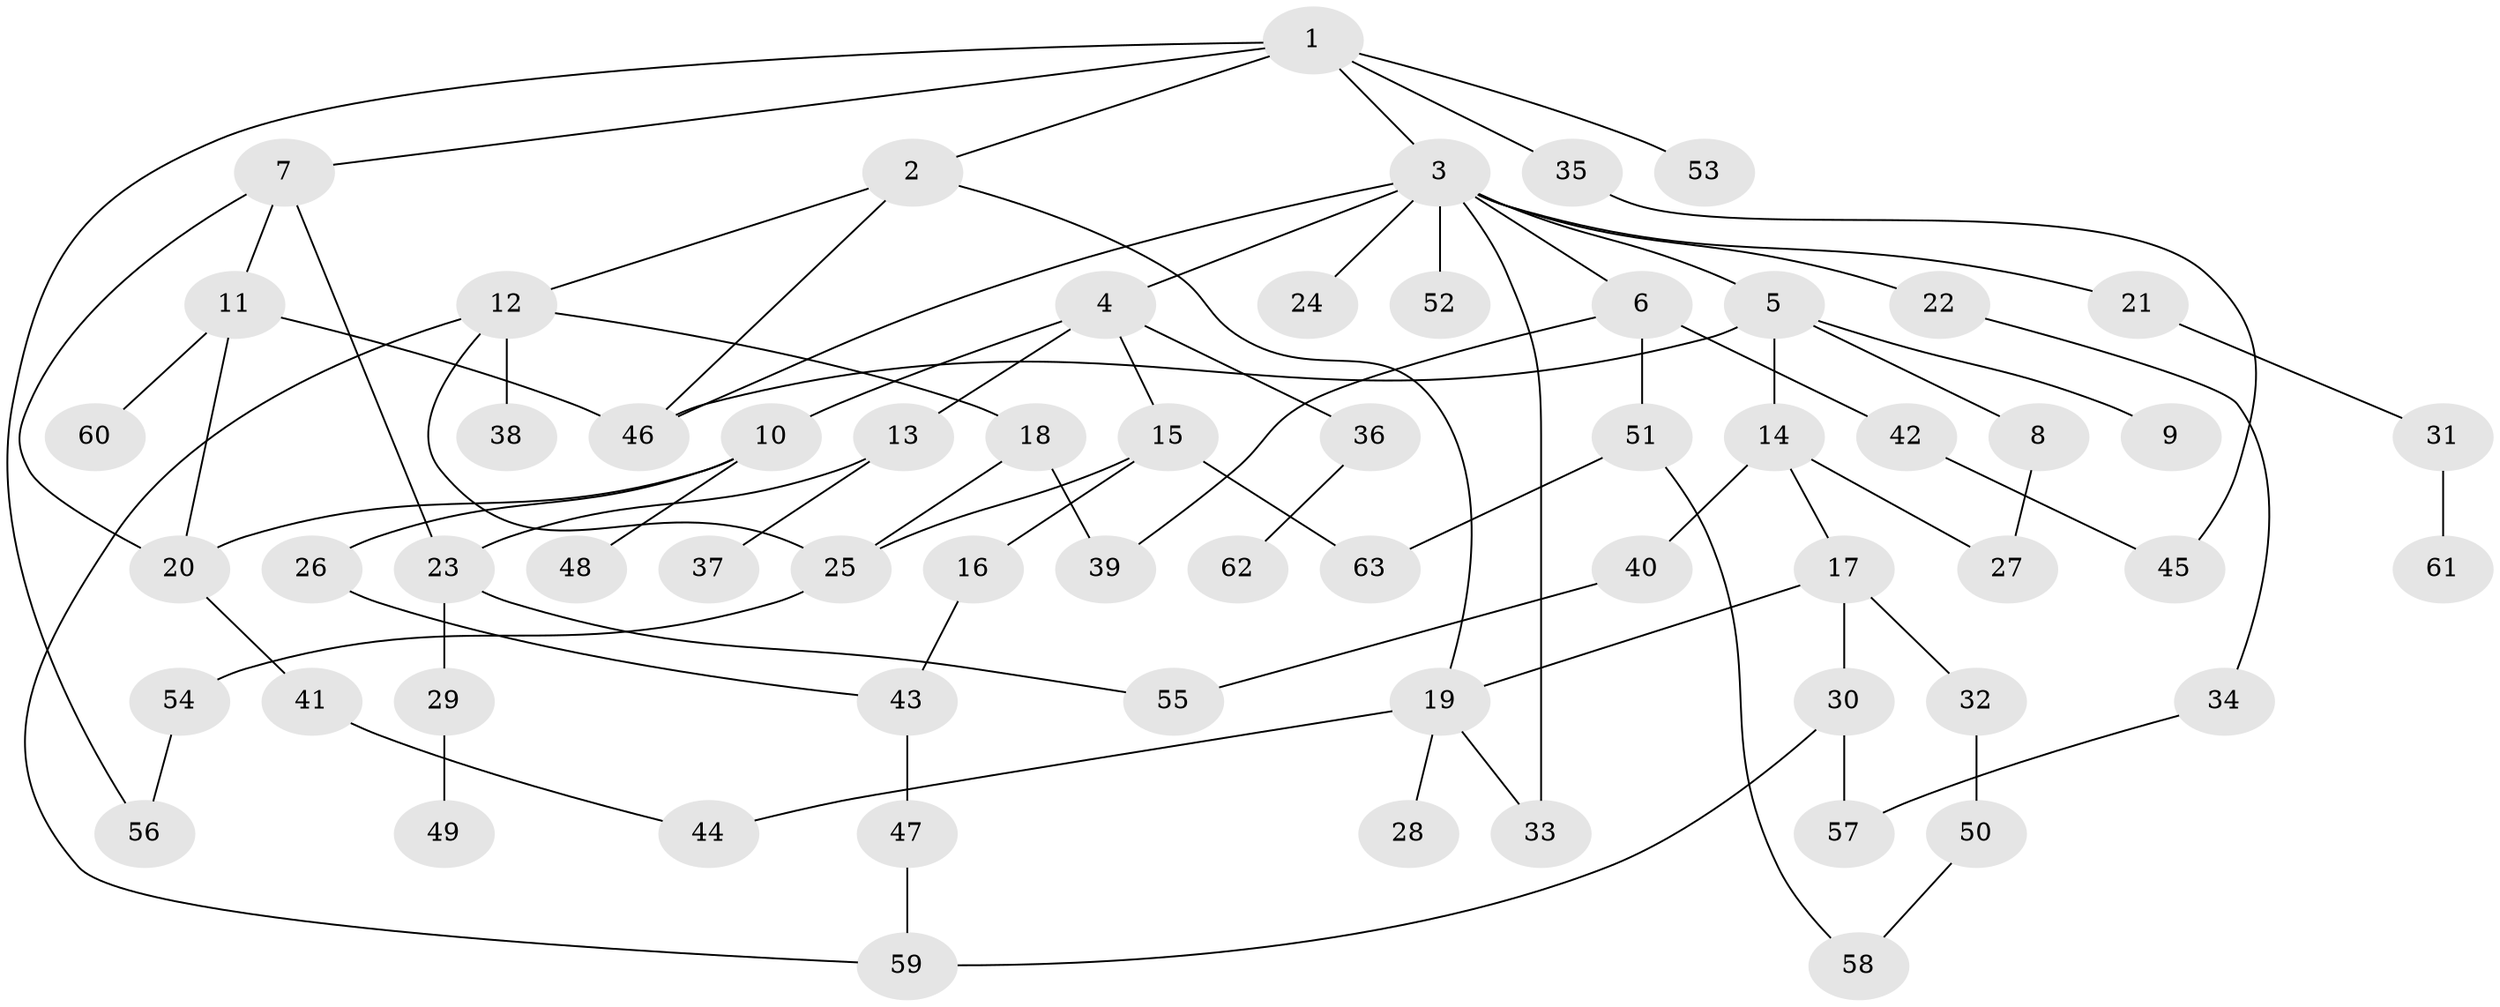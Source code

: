 // coarse degree distribution, {4: 0.16216216216216217, 1: 0.2972972972972973, 3: 0.08108108108108109, 2: 0.35135135135135137, 9: 0.02702702702702703, 6: 0.02702702702702703, 8: 0.02702702702702703, 5: 0.02702702702702703}
// Generated by graph-tools (version 1.1) at 2025/44/03/04/25 21:44:52]
// undirected, 63 vertices, 84 edges
graph export_dot {
graph [start="1"]
  node [color=gray90,style=filled];
  1;
  2;
  3;
  4;
  5;
  6;
  7;
  8;
  9;
  10;
  11;
  12;
  13;
  14;
  15;
  16;
  17;
  18;
  19;
  20;
  21;
  22;
  23;
  24;
  25;
  26;
  27;
  28;
  29;
  30;
  31;
  32;
  33;
  34;
  35;
  36;
  37;
  38;
  39;
  40;
  41;
  42;
  43;
  44;
  45;
  46;
  47;
  48;
  49;
  50;
  51;
  52;
  53;
  54;
  55;
  56;
  57;
  58;
  59;
  60;
  61;
  62;
  63;
  1 -- 2;
  1 -- 3;
  1 -- 7;
  1 -- 35;
  1 -- 53;
  1 -- 56;
  2 -- 12;
  2 -- 19;
  2 -- 46;
  3 -- 4;
  3 -- 5;
  3 -- 6;
  3 -- 21;
  3 -- 22;
  3 -- 24;
  3 -- 33;
  3 -- 52;
  3 -- 46;
  4 -- 10;
  4 -- 13;
  4 -- 15;
  4 -- 36;
  5 -- 8;
  5 -- 9;
  5 -- 14;
  5 -- 46;
  6 -- 42;
  6 -- 51;
  6 -- 39;
  7 -- 11;
  7 -- 23;
  7 -- 20;
  8 -- 27;
  10 -- 20;
  10 -- 26;
  10 -- 48;
  11 -- 46;
  11 -- 60;
  11 -- 20;
  12 -- 18;
  12 -- 38;
  12 -- 59;
  12 -- 25;
  13 -- 37;
  13 -- 23;
  14 -- 17;
  14 -- 40;
  14 -- 27;
  15 -- 16;
  15 -- 63;
  15 -- 25;
  16 -- 43;
  17 -- 19;
  17 -- 30;
  17 -- 32;
  18 -- 25;
  18 -- 39;
  19 -- 28;
  19 -- 44;
  19 -- 33;
  20 -- 41;
  21 -- 31;
  22 -- 34;
  23 -- 29;
  23 -- 55;
  25 -- 54;
  26 -- 43;
  29 -- 49;
  30 -- 57;
  30 -- 59;
  31 -- 61;
  32 -- 50;
  34 -- 57;
  35 -- 45;
  36 -- 62;
  40 -- 55;
  41 -- 44;
  42 -- 45;
  43 -- 47;
  47 -- 59;
  50 -- 58;
  51 -- 58;
  51 -- 63;
  54 -- 56;
}
